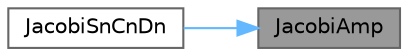 digraph "JacobiAmp"
{
 // LATEX_PDF_SIZE
  bgcolor="transparent";
  edge [fontname=Helvetica,fontsize=10,labelfontname=Helvetica,labelfontsize=10];
  node [fontname=Helvetica,fontsize=10,shape=box,height=0.2,width=0.4];
  rankdir="RL";
  Node1 [id="Node000001",label="JacobiAmp",height=0.2,width=0.4,color="gray40", fillcolor="grey60", style="filled", fontcolor="black",tooltip=" "];
  Node1 -> Node2 [id="edge1_Node000001_Node000002",dir="back",color="steelblue1",style="solid",tooltip=" "];
  Node2 [id="Node000002",label="JacobiSnCnDn",height=0.2,width=0.4,color="grey40", fillcolor="white", style="filled",URL="$namespaceFoam_1_1Elliptic.html#a8b9796b05b9b756be6ae3e546f8b7b1e",tooltip=" "];
}
